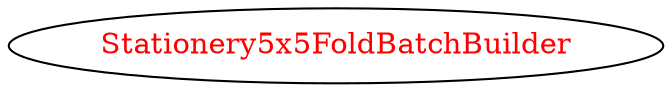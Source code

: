 digraph dependencyGraph {
 concentrate=true;
 ranksep="2.0";
 rankdir="LR"; 
 splines="ortho";
"Stationery5x5FoldBatchBuilder" [fontcolor="red"];
}
